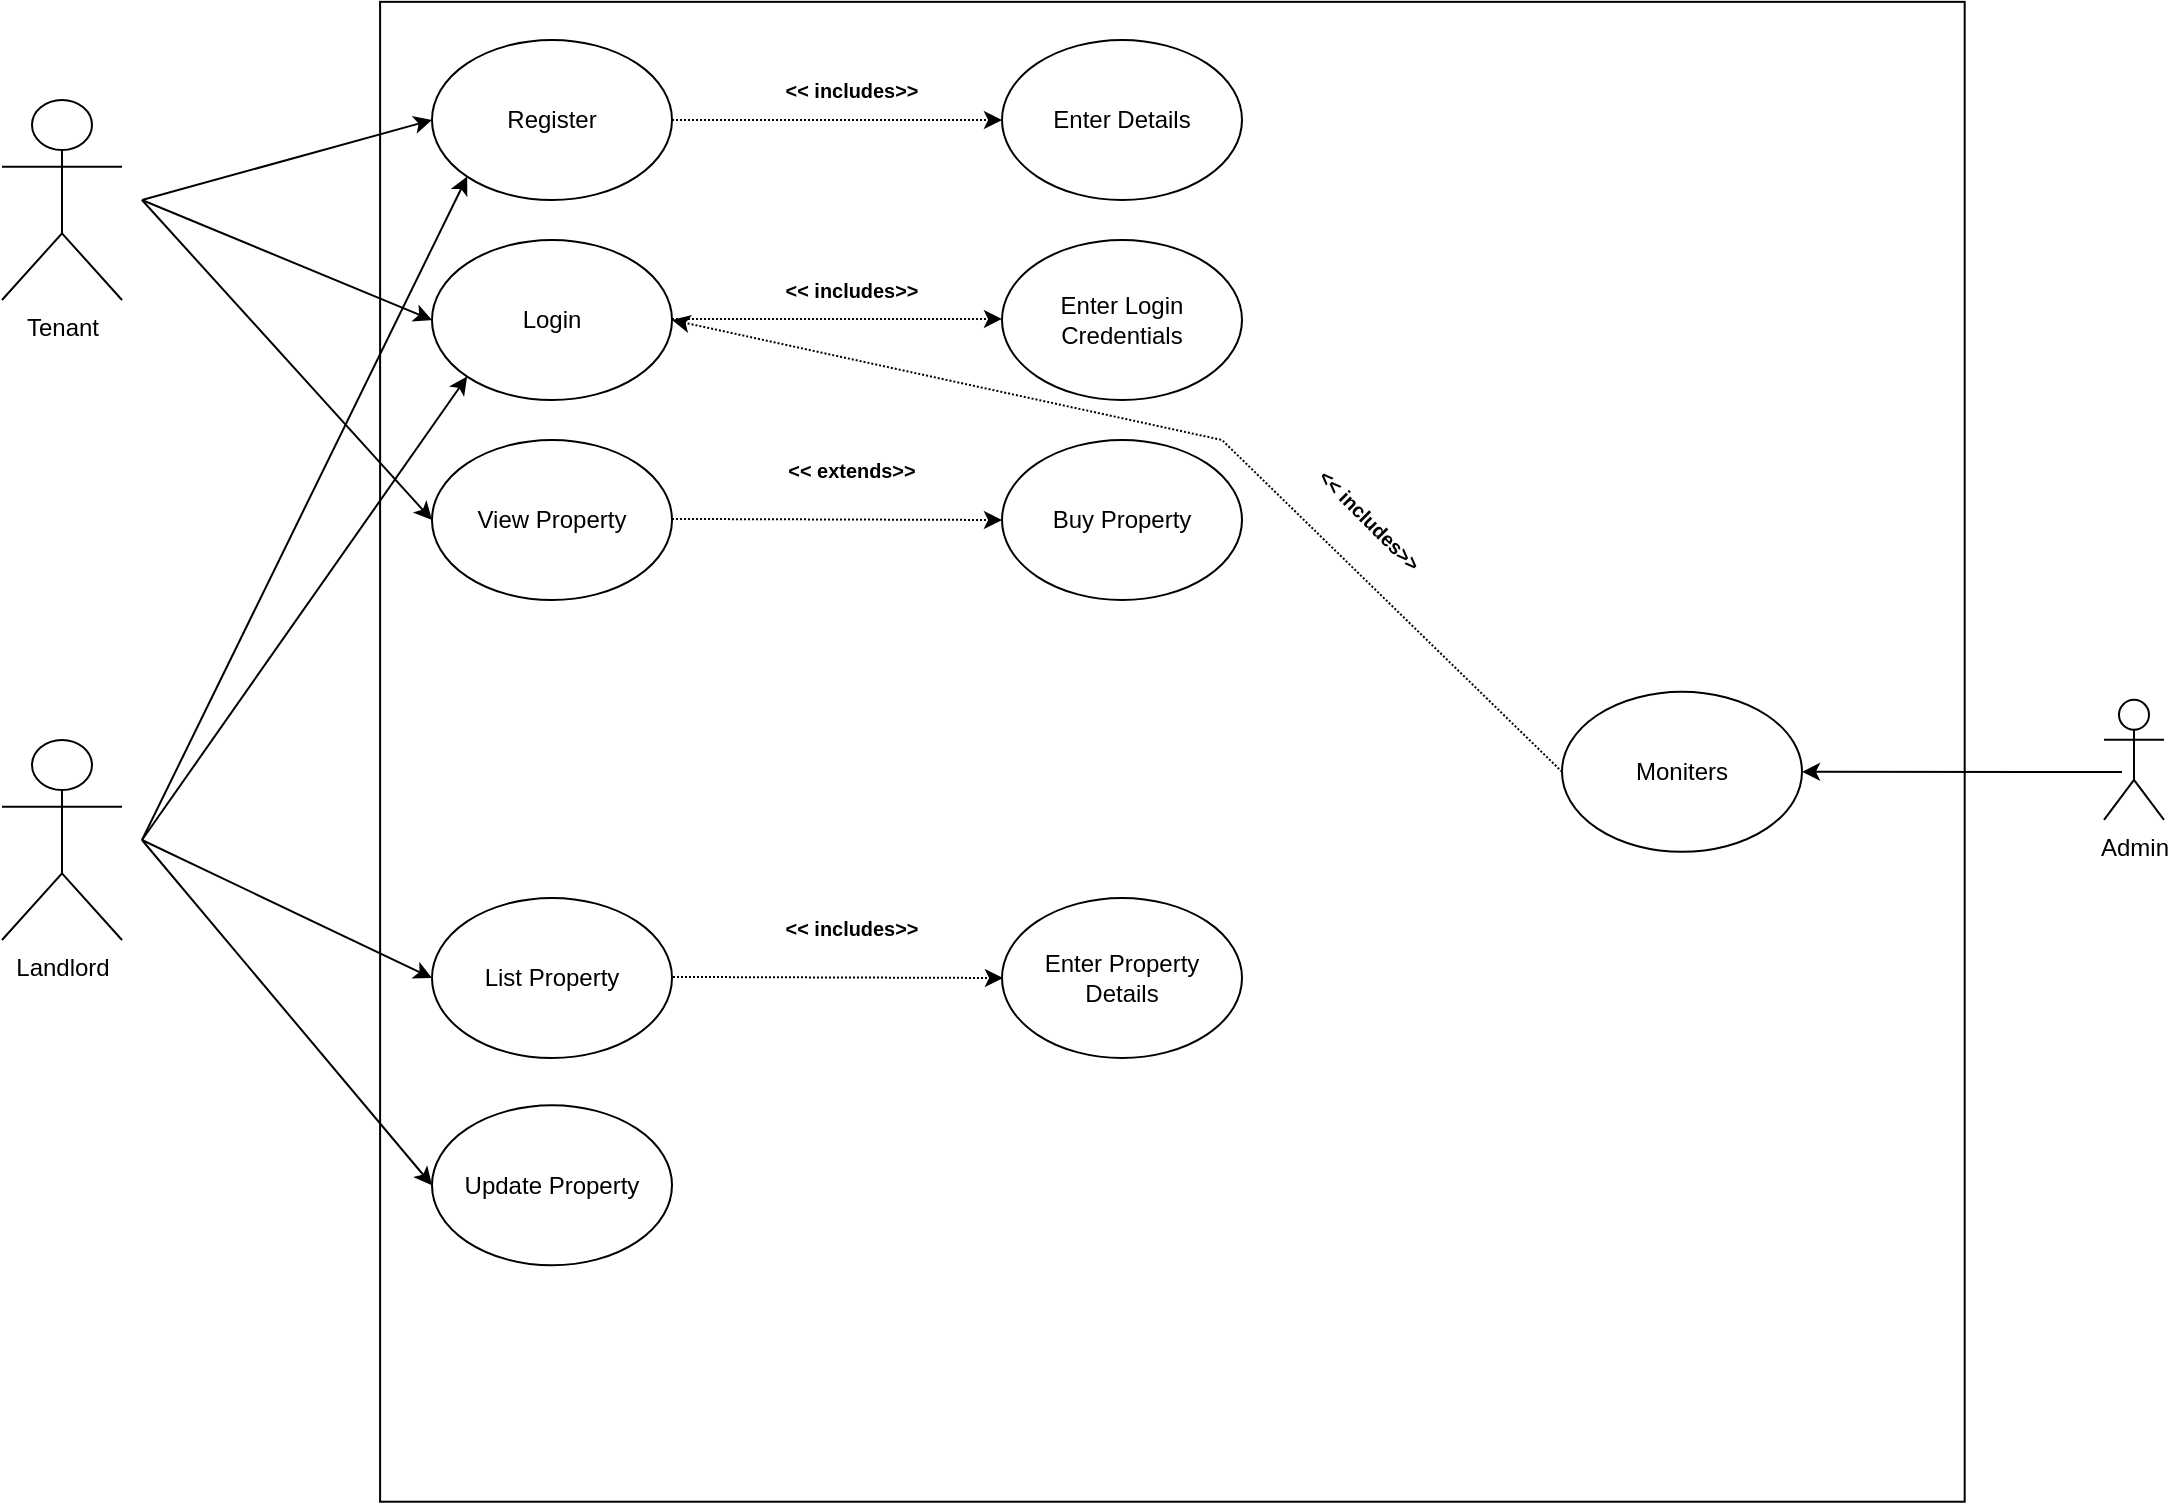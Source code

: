 <mxfile version="22.1.21" type="github">
  <diagram name="Page-1" id="CCzu3LYXzAQrp2OKuka6">
    <mxGraphModel dx="1105" dy="607" grid="1" gridSize="10" guides="1" tooltips="1" connect="1" arrows="1" fold="1" page="1" pageScale="1" pageWidth="850" pageHeight="1100" math="0" shadow="0">
      <root>
        <mxCell id="0" />
        <mxCell id="1" parent="0" />
        <mxCell id="D5m5Tkm15tGIGqQcXdoR-2" value="" style="rounded=0;whiteSpace=wrap;html=1;rotation=-90;" vertex="1" parent="1">
          <mxGeometry x="300.23" y="79.75" width="749.93" height="792.29" as="geometry" />
        </mxCell>
        <mxCell id="D5m5Tkm15tGIGqQcXdoR-3" value="Register" style="ellipse;whiteSpace=wrap;html=1;" vertex="1" parent="1">
          <mxGeometry x="305" y="120" width="120" height="80" as="geometry" />
        </mxCell>
        <mxCell id="D5m5Tkm15tGIGqQcXdoR-5" value="Login" style="ellipse;whiteSpace=wrap;html=1;" vertex="1" parent="1">
          <mxGeometry x="305" y="220" width="120" height="80" as="geometry" />
        </mxCell>
        <mxCell id="D5m5Tkm15tGIGqQcXdoR-8" value="Update Property" style="ellipse;whiteSpace=wrap;html=1;" vertex="1" parent="1">
          <mxGeometry x="305" y="652.63" width="120" height="80" as="geometry" />
        </mxCell>
        <mxCell id="D5m5Tkm15tGIGqQcXdoR-9" value="List Property" style="ellipse;whiteSpace=wrap;html=1;" vertex="1" parent="1">
          <mxGeometry x="305" y="549" width="120" height="80" as="geometry" />
        </mxCell>
        <mxCell id="D5m5Tkm15tGIGqQcXdoR-10" value="Enter Details" style="ellipse;whiteSpace=wrap;html=1;" vertex="1" parent="1">
          <mxGeometry x="590" y="120" width="120" height="80" as="geometry" />
        </mxCell>
        <mxCell id="D5m5Tkm15tGIGqQcXdoR-11" value="View Property" style="ellipse;whiteSpace=wrap;html=1;" vertex="1" parent="1">
          <mxGeometry x="305" y="320" width="120" height="80" as="geometry" />
        </mxCell>
        <mxCell id="D5m5Tkm15tGIGqQcXdoR-12" value="Enter Login Credentials" style="ellipse;whiteSpace=wrap;html=1;" vertex="1" parent="1">
          <mxGeometry x="590" y="220" width="120" height="80" as="geometry" />
        </mxCell>
        <mxCell id="D5m5Tkm15tGIGqQcXdoR-13" value="Buy Property" style="ellipse;whiteSpace=wrap;html=1;" vertex="1" parent="1">
          <mxGeometry x="590" y="320" width="120" height="80" as="geometry" />
        </mxCell>
        <object label="Tenant&lt;br&gt;" id="D5m5Tkm15tGIGqQcXdoR-14">
          <mxCell style="shape=umlActor;verticalLabelPosition=bottom;verticalAlign=top;html=1;outlineConnect=0;" vertex="1" parent="1">
            <mxGeometry x="90" y="150" width="60" height="100" as="geometry" />
          </mxCell>
        </object>
        <mxCell id="D5m5Tkm15tGIGqQcXdoR-15" value="Landlord&lt;br&gt;" style="shape=umlActor;verticalLabelPosition=bottom;verticalAlign=top;html=1;outlineConnect=0;" vertex="1" parent="1">
          <mxGeometry x="90" y="470" width="60" height="100" as="geometry" />
        </mxCell>
        <mxCell id="D5m5Tkm15tGIGqQcXdoR-16" value="" style="endArrow=classic;html=1;rounded=0;entryX=0;entryY=0.5;entryDx=0;entryDy=0;" edge="1" parent="1" target="D5m5Tkm15tGIGqQcXdoR-3">
          <mxGeometry width="50" height="50" relative="1" as="geometry">
            <mxPoint x="160" y="200" as="sourcePoint" />
            <mxPoint x="210" y="150" as="targetPoint" />
          </mxGeometry>
        </mxCell>
        <mxCell id="D5m5Tkm15tGIGqQcXdoR-17" value="" style="endArrow=classic;html=1;rounded=0;entryX=0;entryY=0.5;entryDx=0;entryDy=0;" edge="1" parent="1" target="D5m5Tkm15tGIGqQcXdoR-5">
          <mxGeometry width="50" height="50" relative="1" as="geometry">
            <mxPoint x="160" y="200" as="sourcePoint" />
            <mxPoint x="315" y="170" as="targetPoint" />
          </mxGeometry>
        </mxCell>
        <mxCell id="D5m5Tkm15tGIGqQcXdoR-20" value="" style="endArrow=classic;html=1;rounded=0;entryX=0;entryY=0.5;entryDx=0;entryDy=0;" edge="1" parent="1" target="D5m5Tkm15tGIGqQcXdoR-11">
          <mxGeometry width="50" height="50" relative="1" as="geometry">
            <mxPoint x="160" y="200" as="sourcePoint" />
            <mxPoint x="220" y="310" as="targetPoint" />
          </mxGeometry>
        </mxCell>
        <mxCell id="D5m5Tkm15tGIGqQcXdoR-21" value="Enter Property&lt;br&gt;Details" style="ellipse;whiteSpace=wrap;html=1;" vertex="1" parent="1">
          <mxGeometry x="590" y="549" width="120" height="80" as="geometry" />
        </mxCell>
        <mxCell id="D5m5Tkm15tGIGqQcXdoR-23" value="" style="endArrow=classic;html=1;rounded=0;entryX=0;entryY=0.5;entryDx=0;entryDy=0;" edge="1" parent="1" target="D5m5Tkm15tGIGqQcXdoR-9">
          <mxGeometry width="50" height="50" relative="1" as="geometry">
            <mxPoint x="160" y="520" as="sourcePoint" />
            <mxPoint x="230" y="490" as="targetPoint" />
          </mxGeometry>
        </mxCell>
        <mxCell id="D5m5Tkm15tGIGqQcXdoR-24" value="" style="endArrow=classic;html=1;rounded=0;entryX=0;entryY=0.5;entryDx=0;entryDy=0;" edge="1" parent="1" target="D5m5Tkm15tGIGqQcXdoR-8">
          <mxGeometry width="50" height="50" relative="1" as="geometry">
            <mxPoint x="160" y="520" as="sourcePoint" />
            <mxPoint x="315" y="629" as="targetPoint" />
          </mxGeometry>
        </mxCell>
        <mxCell id="D5m5Tkm15tGIGqQcXdoR-25" value="" style="endArrow=classic;html=1;rounded=0;entryX=0;entryY=1;entryDx=0;entryDy=0;" edge="1" parent="1" target="D5m5Tkm15tGIGqQcXdoR-3">
          <mxGeometry width="50" height="50" relative="1" as="geometry">
            <mxPoint x="160" y="520" as="sourcePoint" />
            <mxPoint x="240" y="420" as="targetPoint" />
          </mxGeometry>
        </mxCell>
        <mxCell id="D5m5Tkm15tGIGqQcXdoR-26" value="" style="endArrow=classic;html=1;rounded=0;entryX=0;entryY=1;entryDx=0;entryDy=0;" edge="1" parent="1" target="D5m5Tkm15tGIGqQcXdoR-5">
          <mxGeometry width="50" height="50" relative="1" as="geometry">
            <mxPoint x="160" y="520" as="sourcePoint" />
            <mxPoint x="210" y="470" as="targetPoint" />
          </mxGeometry>
        </mxCell>
        <mxCell id="D5m5Tkm15tGIGqQcXdoR-29" value="" style="endArrow=classic;html=1;rounded=0;dashed=1;entryX=0;entryY=0.5;entryDx=0;entryDy=0;dashPattern=1 1;" edge="1" parent="1" target="D5m5Tkm15tGIGqQcXdoR-10">
          <mxGeometry width="50" height="50" relative="1" as="geometry">
            <mxPoint x="424.995" y="160.0" as="sourcePoint" />
            <mxPoint x="519.76" y="369.07" as="targetPoint" />
          </mxGeometry>
        </mxCell>
        <mxCell id="D5m5Tkm15tGIGqQcXdoR-30" value="Admin&lt;br&gt;" style="shape=umlActor;verticalLabelPosition=bottom;verticalAlign=top;html=1;outlineConnect=0;" vertex="1" parent="1">
          <mxGeometry x="1141" y="449.9" width="30" height="60" as="geometry" />
        </mxCell>
        <mxCell id="D5m5Tkm15tGIGqQcXdoR-32" value="Moniters" style="ellipse;whiteSpace=wrap;html=1;" vertex="1" parent="1">
          <mxGeometry x="870" y="445.9" width="120" height="80" as="geometry" />
        </mxCell>
        <mxCell id="D5m5Tkm15tGIGqQcXdoR-34" value="" style="endArrow=classic;html=1;rounded=0;entryX=1;entryY=0.5;entryDx=0;entryDy=0;" edge="1" parent="1" target="D5m5Tkm15tGIGqQcXdoR-32">
          <mxGeometry width="50" height="50" relative="1" as="geometry">
            <mxPoint x="1150" y="486" as="sourcePoint" />
            <mxPoint x="1043" y="520" as="targetPoint" />
          </mxGeometry>
        </mxCell>
        <mxCell id="D5m5Tkm15tGIGqQcXdoR-35" value="" style="endArrow=classic;html=1;rounded=0;entryX=1;entryY=0.5;entryDx=0;entryDy=0;exitX=0;exitY=0.5;exitDx=0;exitDy=0;dashed=1;dashPattern=1 1;" edge="1" parent="1" source="D5m5Tkm15tGIGqQcXdoR-32" target="D5m5Tkm15tGIGqQcXdoR-5">
          <mxGeometry width="50" height="50" relative="1" as="geometry">
            <mxPoint x="790" y="510" as="sourcePoint" />
            <mxPoint x="630" y="510" as="targetPoint" />
            <Array as="points">
              <mxPoint x="700" y="320" />
            </Array>
          </mxGeometry>
        </mxCell>
        <mxCell id="D5m5Tkm15tGIGqQcXdoR-36" value="&lt;h5&gt;&amp;lt;&amp;lt; includes&amp;gt;&amp;gt;&lt;/h5&gt;" style="text;strokeColor=none;align=center;fillColor=none;html=1;verticalAlign=middle;whiteSpace=wrap;rounded=0;" vertex="1" parent="1">
          <mxGeometry x="470" y="130" width="90" height="30" as="geometry" />
        </mxCell>
        <mxCell id="D5m5Tkm15tGIGqQcXdoR-37" value="" style="endArrow=classic;html=1;rounded=0;dashed=1;entryX=0;entryY=0.5;entryDx=0;entryDy=0;dashPattern=1 1;" edge="1" parent="1">
          <mxGeometry width="50" height="50" relative="1" as="geometry">
            <mxPoint x="424.995" y="259.47" as="sourcePoint" />
            <mxPoint x="590" y="259.47" as="targetPoint" />
          </mxGeometry>
        </mxCell>
        <mxCell id="D5m5Tkm15tGIGqQcXdoR-38" value="" style="endArrow=classic;html=1;rounded=0;dashed=1;entryX=0;entryY=0.5;entryDx=0;entryDy=0;dashPattern=1 1;" edge="1" parent="1" target="D5m5Tkm15tGIGqQcXdoR-13">
          <mxGeometry width="50" height="50" relative="1" as="geometry">
            <mxPoint x="424.995" y="359.47" as="sourcePoint" />
            <mxPoint x="590" y="359.47" as="targetPoint" />
          </mxGeometry>
        </mxCell>
        <mxCell id="D5m5Tkm15tGIGqQcXdoR-39" value="&lt;h5&gt;&amp;lt;&amp;lt; includes&amp;gt;&amp;gt;&lt;/h5&gt;" style="text;strokeColor=none;align=center;fillColor=none;html=1;verticalAlign=middle;whiteSpace=wrap;rounded=0;" vertex="1" parent="1">
          <mxGeometry x="470" y="230.0" width="90" height="30" as="geometry" />
        </mxCell>
        <mxCell id="D5m5Tkm15tGIGqQcXdoR-40" value="&lt;h5&gt;&amp;lt;&amp;lt; extends&amp;gt;&amp;gt;&lt;/h5&gt;" style="text;strokeColor=none;align=center;fillColor=none;html=1;verticalAlign=middle;whiteSpace=wrap;rounded=0;" vertex="1" parent="1">
          <mxGeometry x="470" y="320" width="90" height="30" as="geometry" />
        </mxCell>
        <mxCell id="D5m5Tkm15tGIGqQcXdoR-43" value="" style="endArrow=classic;html=1;rounded=0;dashed=1;entryX=0;entryY=0.5;entryDx=0;entryDy=0;dashPattern=1 1;" edge="1" parent="1">
          <mxGeometry width="50" height="50" relative="1" as="geometry">
            <mxPoint x="425.495" y="588.47" as="sourcePoint" />
            <mxPoint x="590.5" y="589" as="targetPoint" />
          </mxGeometry>
        </mxCell>
        <mxCell id="D5m5Tkm15tGIGqQcXdoR-44" value="&lt;h5&gt;&amp;lt;&amp;lt; includes&amp;gt;&amp;gt;&lt;/h5&gt;" style="text;strokeColor=none;align=center;fillColor=none;html=1;verticalAlign=middle;whiteSpace=wrap;rounded=0;" vertex="1" parent="1">
          <mxGeometry x="470" y="549" width="90" height="30" as="geometry" />
        </mxCell>
        <mxCell id="D5m5Tkm15tGIGqQcXdoR-46" value="&lt;h5&gt;&amp;lt;&amp;lt; includes&amp;gt;&amp;gt;&lt;/h5&gt;" style="text;strokeColor=none;align=center;fillColor=none;html=1;verticalAlign=middle;whiteSpace=wrap;rounded=0;rotation=45;" vertex="1" parent="1">
          <mxGeometry x="729" y="345" width="90" height="30" as="geometry" />
        </mxCell>
      </root>
    </mxGraphModel>
  </diagram>
</mxfile>
